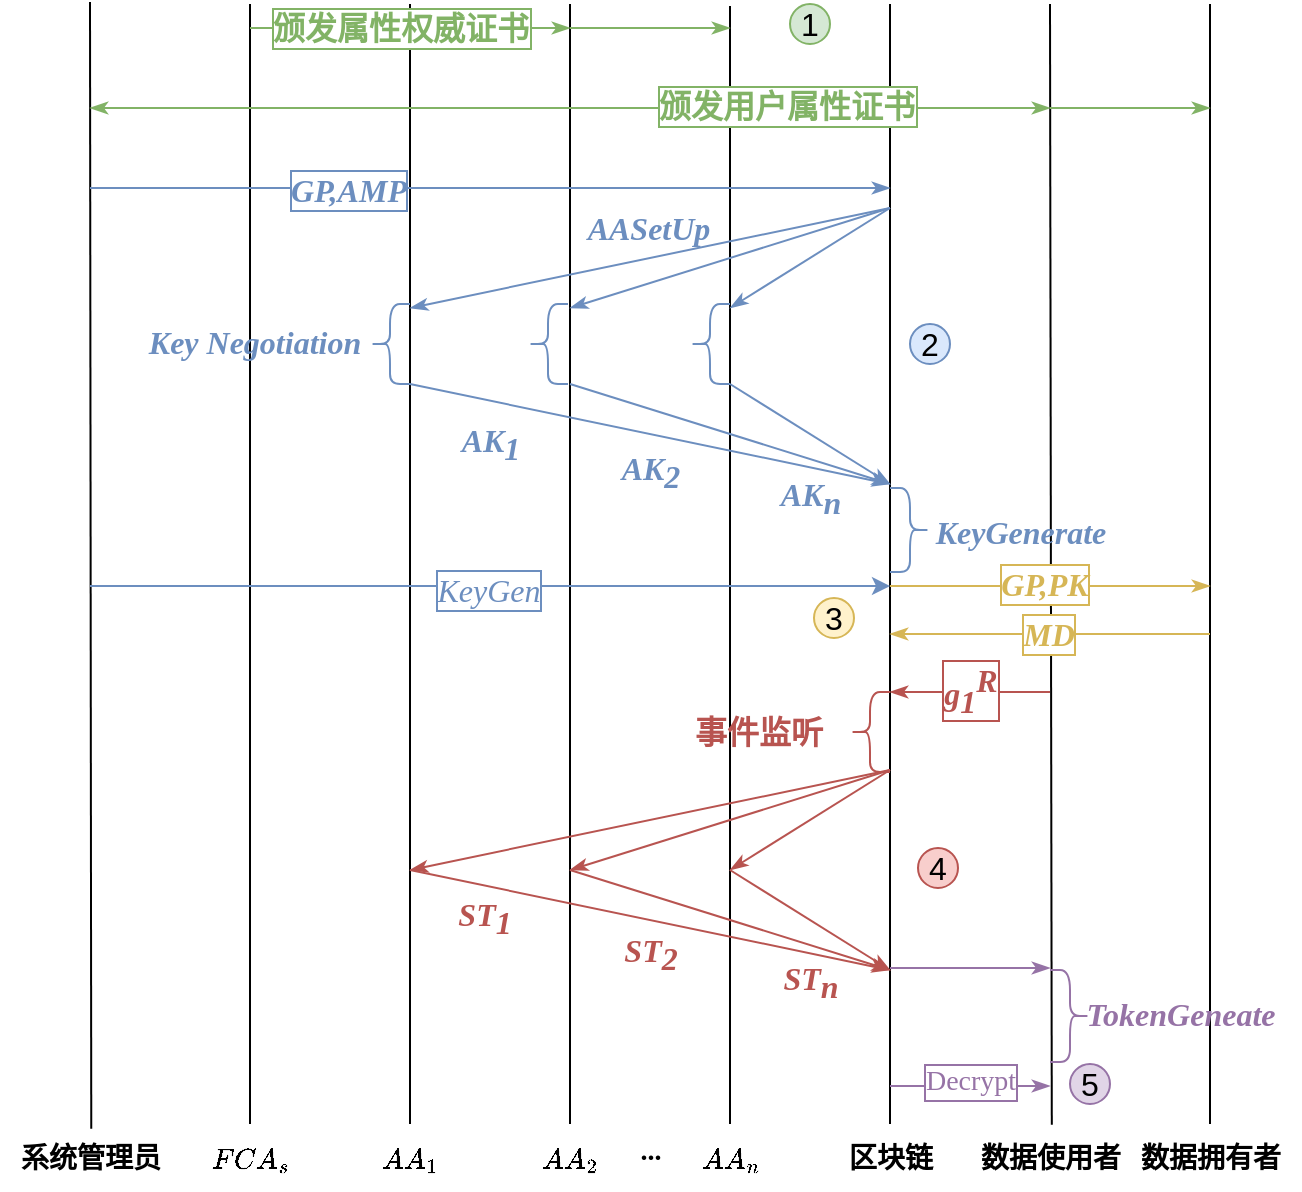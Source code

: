 <mxfile version="24.0.7" type="github">
  <diagram name="第 1 页" id="uIp9_sblfixBUAIgZwkg">
    <mxGraphModel dx="1621" dy="492" grid="1" gridSize="10" guides="1" tooltips="1" connect="1" arrows="1" fold="1" page="1" pageScale="1" pageWidth="827" pageHeight="1169" math="1" shadow="0">
      <root>
        <mxCell id="0" />
        <mxCell id="1" parent="0" />
        <mxCell id="2YJbEfZzeCw0bkBX_K2v-1" value="" style="endArrow=none;html=1;rounded=0;jumpStyle=sharp;endFill=0;fontFamily=Times New Roman;fontStyle=3;fontSize=16;" parent="1" edge="1">
          <mxGeometry width="50" height="50" relative="1" as="geometry">
            <mxPoint x="120" y="340" as="sourcePoint" />
            <mxPoint x="120" y="900" as="targetPoint" />
          </mxGeometry>
        </mxCell>
        <mxCell id="2YJbEfZzeCw0bkBX_K2v-4" value="" style="endArrow=none;html=1;rounded=0;jumpStyle=sharp;endFill=0;fontFamily=Times New Roman;fontStyle=3;fontSize=16;" parent="1" edge="1">
          <mxGeometry width="50" height="50" relative="1" as="geometry">
            <mxPoint x="360" y="341" as="sourcePoint" />
            <mxPoint x="360" y="900" as="targetPoint" />
          </mxGeometry>
        </mxCell>
        <mxCell id="2YJbEfZzeCw0bkBX_K2v-2" value="" style="endArrow=none;html=1;rounded=0;jumpStyle=sharp;endFill=0;fontFamily=Times New Roman;fontStyle=3;entryX=0.507;entryY=-0.02;entryDx=0;entryDy=0;entryPerimeter=0;fontSize=16;strokeWidth=1;" parent="1" target="2YJbEfZzeCw0bkBX_K2v-33" edge="1">
          <mxGeometry width="50" height="50" relative="1" as="geometry">
            <mxPoint x="40" y="339" as="sourcePoint" />
            <mxPoint x="40" y="880" as="targetPoint" />
          </mxGeometry>
        </mxCell>
        <mxCell id="2YJbEfZzeCw0bkBX_K2v-3" value="" style="endArrow=none;html=1;rounded=0;jumpStyle=sharp;endFill=0;fontFamily=Times New Roman;fontStyle=3;fontSize=16;" parent="1" edge="1">
          <mxGeometry width="50" height="50" relative="1" as="geometry">
            <mxPoint x="280" y="340" as="sourcePoint" />
            <mxPoint x="280" y="900" as="targetPoint" />
          </mxGeometry>
        </mxCell>
        <mxCell id="2YJbEfZzeCw0bkBX_K2v-5" value="" style="endArrow=none;html=1;rounded=0;jumpStyle=sharp;endFill=0;fontFamily=Times New Roman;fontStyle=3;fontSize=16;" parent="1" edge="1">
          <mxGeometry width="50" height="50" relative="1" as="geometry">
            <mxPoint x="200" y="340" as="sourcePoint" />
            <mxPoint x="200" y="900" as="targetPoint" />
          </mxGeometry>
        </mxCell>
        <mxCell id="2YJbEfZzeCw0bkBX_K2v-6" value="" style="endArrow=none;html=1;rounded=0;jumpStyle=sharp;endFill=0;fontFamily=Times New Roman;fontStyle=3;fontSize=16;" parent="1" edge="1">
          <mxGeometry width="50" height="50" relative="1" as="geometry">
            <mxPoint x="440" y="340" as="sourcePoint" />
            <mxPoint x="440" y="900" as="targetPoint" />
          </mxGeometry>
        </mxCell>
        <mxCell id="2YJbEfZzeCw0bkBX_K2v-7" value="" style="endArrow=none;html=1;rounded=0;jumpStyle=sharp;endFill=0;fontFamily=Times New Roman;fontStyle=3;fontSize=16;" parent="1" edge="1">
          <mxGeometry width="50" height="50" relative="1" as="geometry">
            <mxPoint x="600" y="340" as="sourcePoint" />
            <mxPoint x="600" y="900" as="targetPoint" />
          </mxGeometry>
        </mxCell>
        <mxCell id="2YJbEfZzeCw0bkBX_K2v-8" value="" style="endArrow=none;html=1;rounded=0;jumpStyle=sharp;endFill=0;fontFamily=Times New Roman;fontStyle=3;entryX=0.51;entryY=-0.087;entryDx=0;entryDy=0;entryPerimeter=0;fontSize=16;" parent="1" target="2YJbEfZzeCw0bkBX_K2v-42" edge="1">
          <mxGeometry width="50" height="50" relative="1" as="geometry">
            <mxPoint x="520" y="340" as="sourcePoint" />
            <mxPoint x="520" y="880" as="targetPoint" />
          </mxGeometry>
        </mxCell>
        <mxCell id="2YJbEfZzeCw0bkBX_K2v-10" value="" style="endArrow=classicThin;html=1;rounded=0;endFill=1;fontFamily=Times New Roman;fontStyle=3;fillColor=#d5e8d4;strokeColor=#82b366;fontSize=16;" parent="1" edge="1">
          <mxGeometry width="50" height="50" relative="1" as="geometry">
            <mxPoint x="120" y="352" as="sourcePoint" />
            <mxPoint x="280" y="352" as="targetPoint" />
          </mxGeometry>
        </mxCell>
        <mxCell id="2YJbEfZzeCw0bkBX_K2v-45" value="&lt;font style=&quot;font-style: normal; font-size: 16px;&quot; face=&quot;宋体&quot;&gt;颁发属性权威证书&lt;/font&gt;" style="edgeLabel;html=1;align=center;verticalAlign=middle;resizable=0;points=[];fontFamily=Times New Roman;fontStyle=3;fontColor=#82B366;fontSize=16;labelBorderColor=#82B366;" parent="2YJbEfZzeCw0bkBX_K2v-10" vertex="1" connectable="0">
          <mxGeometry x="-0.087" y="-2" relative="1" as="geometry">
            <mxPoint x="2" y="-2" as="offset" />
          </mxGeometry>
        </mxCell>
        <mxCell id="2YJbEfZzeCw0bkBX_K2v-11" value="" style="endArrow=classicThin;html=1;rounded=0;endFill=1;fontFamily=Times New Roman;fontStyle=3;fillColor=#d5e8d4;strokeColor=#82b366;fontSize=16;" parent="1" edge="1">
          <mxGeometry width="50" height="50" relative="1" as="geometry">
            <mxPoint x="280" y="352" as="sourcePoint" />
            <mxPoint x="360" y="352" as="targetPoint" />
          </mxGeometry>
        </mxCell>
        <mxCell id="2YJbEfZzeCw0bkBX_K2v-12" value="" style="endArrow=classicThin;html=1;rounded=0;endFill=1;fontFamily=Times New Roman;fontStyle=3;fillColor=#d5e8d4;strokeColor=#82b366;fontSize=16;" parent="1" edge="1">
          <mxGeometry width="50" height="50" relative="1" as="geometry">
            <mxPoint x="120" y="392" as="sourcePoint" />
            <mxPoint x="520" y="392" as="targetPoint" />
          </mxGeometry>
        </mxCell>
        <mxCell id="2YJbEfZzeCw0bkBX_K2v-46" value="&lt;font style=&quot;font-style: normal; font-size: 16px;&quot; face=&quot;宋体&quot;&gt;颁发用户属性证书&lt;/font&gt;" style="edgeLabel;html=1;align=center;verticalAlign=middle;resizable=0;points=[];fontFamily=Times New Roman;fontStyle=3;fontColor=#82B366;fontSize=16;labelBorderColor=#82B366;" parent="2YJbEfZzeCw0bkBX_K2v-12" vertex="1" connectable="0">
          <mxGeometry x="0.34" relative="1" as="geometry">
            <mxPoint y="-1" as="offset" />
          </mxGeometry>
        </mxCell>
        <mxCell id="2YJbEfZzeCw0bkBX_K2v-13" value="" style="endArrow=classicThin;html=1;rounded=0;endFill=1;fontFamily=Times New Roman;fontStyle=3;fillColor=#d5e8d4;strokeColor=#82b366;fontSize=16;" parent="1" edge="1">
          <mxGeometry width="50" height="50" relative="1" as="geometry">
            <mxPoint x="520" y="392" as="sourcePoint" />
            <mxPoint x="600" y="392" as="targetPoint" />
          </mxGeometry>
        </mxCell>
        <mxCell id="2YJbEfZzeCw0bkBX_K2v-16" value="" style="endArrow=classicThin;html=1;rounded=0;endFill=1;fontFamily=Times New Roman;fontStyle=3;fillColor=#dae8fc;strokeColor=#6c8ebf;fontSize=16;" parent="1" edge="1">
          <mxGeometry width="50" height="50" relative="1" as="geometry">
            <mxPoint x="40" y="432" as="sourcePoint" />
            <mxPoint x="440" y="432" as="targetPoint" />
          </mxGeometry>
        </mxCell>
        <mxCell id="2YJbEfZzeCw0bkBX_K2v-47" value="GP,AMP" style="edgeLabel;html=1;align=center;verticalAlign=middle;resizable=0;points=[];fontFamily=Times New Roman;fontStyle=3;fontColor=#6c8ebf;fontSize=16;labelBorderColor=#6C8EBF;" parent="2YJbEfZzeCw0bkBX_K2v-16" vertex="1" connectable="0">
          <mxGeometry x="-0.355" y="-1" relative="1" as="geometry">
            <mxPoint as="offset" />
          </mxGeometry>
        </mxCell>
        <mxCell id="2YJbEfZzeCw0bkBX_K2v-17" value="" style="endArrow=classicThin;html=1;rounded=0;endFill=1;fontFamily=Times New Roman;fontStyle=3;fillColor=#dae8fc;strokeColor=#6c8ebf;fontSize=16;" parent="1" edge="1">
          <mxGeometry width="50" height="50" relative="1" as="geometry">
            <mxPoint x="440" y="442" as="sourcePoint" />
            <mxPoint x="200" y="492" as="targetPoint" />
          </mxGeometry>
        </mxCell>
        <mxCell id="2YJbEfZzeCw0bkBX_K2v-18" value="" style="endArrow=classicThin;html=1;rounded=0;endFill=1;fontFamily=Times New Roman;fontStyle=3;fillColor=#dae8fc;strokeColor=#6c8ebf;fontSize=16;" parent="1" edge="1">
          <mxGeometry width="50" height="50" relative="1" as="geometry">
            <mxPoint x="440" y="442" as="sourcePoint" />
            <mxPoint x="280" y="492" as="targetPoint" />
          </mxGeometry>
        </mxCell>
        <mxCell id="2YJbEfZzeCw0bkBX_K2v-19" value="" style="endArrow=classicThin;html=1;rounded=0;endFill=1;fontFamily=Times New Roman;fontStyle=3;fillColor=#dae8fc;strokeColor=#6c8ebf;fontSize=16;" parent="1" edge="1">
          <mxGeometry width="50" height="50" relative="1" as="geometry">
            <mxPoint x="440" y="442" as="sourcePoint" />
            <mxPoint x="360" y="492" as="targetPoint" />
          </mxGeometry>
        </mxCell>
        <mxCell id="2YJbEfZzeCw0bkBX_K2v-20" value="" style="endArrow=classicThin;html=1;rounded=0;endFill=1;fontFamily=Times New Roman;fontStyle=3;fillColor=#dae8fc;strokeColor=#6c8ebf;fontSize=16;" parent="1" edge="1">
          <mxGeometry width="50" height="50" relative="1" as="geometry">
            <mxPoint x="200" y="530" as="sourcePoint" />
            <mxPoint x="440" y="580" as="targetPoint" />
          </mxGeometry>
        </mxCell>
        <mxCell id="2YJbEfZzeCw0bkBX_K2v-21" value="" style="endArrow=classicThin;html=1;rounded=0;endFill=1;fontFamily=Times New Roman;fontStyle=3;fillColor=#dae8fc;strokeColor=#6c8ebf;fontSize=16;" parent="1" edge="1">
          <mxGeometry width="50" height="50" relative="1" as="geometry">
            <mxPoint x="280" y="530" as="sourcePoint" />
            <mxPoint x="440" y="580" as="targetPoint" />
          </mxGeometry>
        </mxCell>
        <mxCell id="2YJbEfZzeCw0bkBX_K2v-22" value="" style="endArrow=classicThin;html=1;rounded=0;endFill=1;fontFamily=Times New Roman;fontStyle=3;fillColor=#dae8fc;strokeColor=#6c8ebf;fontSize=16;" parent="1" edge="1">
          <mxGeometry width="50" height="50" relative="1" as="geometry">
            <mxPoint x="360" y="530" as="sourcePoint" />
            <mxPoint x="440" y="580" as="targetPoint" />
          </mxGeometry>
        </mxCell>
        <mxCell id="2YJbEfZzeCw0bkBX_K2v-23" value="" style="endArrow=classicThin;html=1;rounded=0;endFill=1;fontFamily=Times New Roman;fontStyle=3;fillColor=#fff2cc;strokeColor=#d6b656;fontSize=16;" parent="1" edge="1">
          <mxGeometry width="50" height="50" relative="1" as="geometry">
            <mxPoint x="440" y="631" as="sourcePoint" />
            <mxPoint x="600" y="631" as="targetPoint" />
          </mxGeometry>
        </mxCell>
        <mxCell id="2YJbEfZzeCw0bkBX_K2v-53" value="GP,PK" style="edgeLabel;html=1;align=center;verticalAlign=middle;resizable=0;points=[];fontFamily=Times New Roman;fontStyle=3;fontColor=#d6b656;fontSize=16;labelBackgroundColor=default;labelBorderColor=#D6B656;" parent="2YJbEfZzeCw0bkBX_K2v-23" vertex="1" connectable="0">
          <mxGeometry x="0.412" y="1" relative="1" as="geometry">
            <mxPoint x="-36" as="offset" />
          </mxGeometry>
        </mxCell>
        <mxCell id="2YJbEfZzeCw0bkBX_K2v-24" value="" style="endArrow=classicThin;html=1;rounded=0;endFill=1;fontFamily=Times New Roman;fontStyle=3;fillColor=#f8cecc;strokeColor=#b85450;fontColor=#B85450;fontSize=16;" parent="1" edge="1">
          <mxGeometry width="50" height="50" relative="1" as="geometry">
            <mxPoint x="520" y="684" as="sourcePoint" />
            <mxPoint x="440" y="684" as="targetPoint" />
          </mxGeometry>
        </mxCell>
        <mxCell id="2YJbEfZzeCw0bkBX_K2v-66" value="g&lt;sub style=&quot;font-size: 16px;&quot;&gt;1&lt;/sub&gt;&lt;sup style=&quot;font-size: 16px;&quot;&gt;R&lt;/sup&gt;" style="edgeLabel;html=1;align=center;verticalAlign=middle;resizable=0;points=[];fontFamily=Times New Roman;fontStyle=3;fontColor=#B85450;fontSize=16;labelBorderColor=#B85450;" parent="2YJbEfZzeCw0bkBX_K2v-24" vertex="1" connectable="0">
          <mxGeometry y="-1" relative="1" as="geometry">
            <mxPoint as="offset" />
          </mxGeometry>
        </mxCell>
        <mxCell id="2YJbEfZzeCw0bkBX_K2v-25" value="" style="endArrow=classicThin;html=1;rounded=0;endFill=1;fontFamily=Times New Roman;fontStyle=3;fontColor=#B85450;fillColor=#f8cecc;strokeColor=#b85450;fontSize=16;" parent="1" edge="1">
          <mxGeometry width="50" height="50" relative="1" as="geometry">
            <mxPoint x="440" y="723" as="sourcePoint" />
            <mxPoint x="200" y="773" as="targetPoint" />
          </mxGeometry>
        </mxCell>
        <mxCell id="2YJbEfZzeCw0bkBX_K2v-26" value="" style="endArrow=classicThin;html=1;rounded=0;endFill=1;fontFamily=Times New Roman;fontStyle=3;fontColor=#B85450;fillColor=#f8cecc;strokeColor=#b85450;fontSize=16;" parent="1" edge="1">
          <mxGeometry width="50" height="50" relative="1" as="geometry">
            <mxPoint x="440" y="723" as="sourcePoint" />
            <mxPoint x="280" y="773" as="targetPoint" />
          </mxGeometry>
        </mxCell>
        <mxCell id="2YJbEfZzeCw0bkBX_K2v-27" value="" style="endArrow=classicThin;html=1;rounded=0;endFill=1;fontFamily=Times New Roman;fontStyle=3;fontColor=#B85450;fillColor=#f8cecc;strokeColor=#b85450;fontSize=16;" parent="1" edge="1">
          <mxGeometry width="50" height="50" relative="1" as="geometry">
            <mxPoint x="440" y="723" as="sourcePoint" />
            <mxPoint x="360" y="773" as="targetPoint" />
          </mxGeometry>
        </mxCell>
        <mxCell id="2YJbEfZzeCw0bkBX_K2v-28" value="" style="endArrow=classicThin;html=1;rounded=0;endFill=1;fontFamily=Times New Roman;fontStyle=3;fontColor=#B85450;fillColor=#f8cecc;strokeColor=#b85450;fontSize=16;" parent="1" edge="1">
          <mxGeometry width="50" height="50" relative="1" as="geometry">
            <mxPoint x="360" y="773" as="sourcePoint" />
            <mxPoint x="440" y="823" as="targetPoint" />
          </mxGeometry>
        </mxCell>
        <mxCell id="2YJbEfZzeCw0bkBX_K2v-29" value="" style="endArrow=classicThin;html=1;rounded=0;endFill=1;fontFamily=Times New Roman;fontStyle=3;fontColor=#B85450;fillColor=#f8cecc;strokeColor=#b85450;fontSize=16;" parent="1" edge="1">
          <mxGeometry width="50" height="50" relative="1" as="geometry">
            <mxPoint x="280" y="773" as="sourcePoint" />
            <mxPoint x="440" y="823" as="targetPoint" />
          </mxGeometry>
        </mxCell>
        <mxCell id="2YJbEfZzeCw0bkBX_K2v-30" value="" style="endArrow=classicThin;html=1;rounded=0;endFill=1;fontFamily=Times New Roman;fontStyle=3;fontColor=#B85450;fillColor=#f8cecc;strokeColor=#b85450;fontSize=16;" parent="1" edge="1">
          <mxGeometry width="50" height="50" relative="1" as="geometry">
            <mxPoint x="200" y="773" as="sourcePoint" />
            <mxPoint x="440" y="823" as="targetPoint" />
          </mxGeometry>
        </mxCell>
        <mxCell id="2YJbEfZzeCw0bkBX_K2v-31" value="" style="endArrow=classicThin;html=1;rounded=0;endFill=1;fontFamily=Times New Roman;fontStyle=0;fillColor=#e1d5e7;strokeColor=#9673a6;fontSize=14;" parent="1" edge="1">
          <mxGeometry width="50" height="50" relative="1" as="geometry">
            <mxPoint x="440" y="881" as="sourcePoint" />
            <mxPoint x="520" y="881" as="targetPoint" />
          </mxGeometry>
        </mxCell>
        <mxCell id="2YJbEfZzeCw0bkBX_K2v-67" value="Decrypt" style="edgeLabel;html=1;align=center;verticalAlign=middle;resizable=0;points=[];fontFamily=Times New Roman;fontStyle=0;fontColor=#9673a6;fontSize=14;labelBorderColor=#9673a6;" parent="2YJbEfZzeCw0bkBX_K2v-31" vertex="1" connectable="0">
          <mxGeometry x="0.1" y="-1" relative="1" as="geometry">
            <mxPoint x="-4" y="-3" as="offset" />
          </mxGeometry>
        </mxCell>
        <mxCell id="2YJbEfZzeCw0bkBX_K2v-33" value="&lt;font face=&quot;宋体&quot;&gt;系统管理员&lt;/font&gt;" style="text;html=1;align=center;verticalAlign=middle;resizable=0;points=[];autosize=1;strokeColor=none;fillColor=none;fontFamily=Times New Roman;fontStyle=1;fontSize=14;" parent="1" vertex="1">
          <mxGeometry x="-5" y="903" width="90" height="30" as="geometry" />
        </mxCell>
        <mxCell id="2YJbEfZzeCw0bkBX_K2v-34" value="$$FCA_s$$" style="text;html=1;align=center;verticalAlign=middle;resizable=0;points=[];autosize=1;strokeColor=none;fillColor=none;fontFamily=Times New Roman;fontStyle=1;fontSize=14;" parent="1" vertex="1">
          <mxGeometry x="75" y="903" width="90" height="30" as="geometry" />
        </mxCell>
        <mxCell id="2YJbEfZzeCw0bkBX_K2v-37" value="$$AA_1$$" style="text;html=1;align=center;verticalAlign=middle;resizable=0;points=[];autosize=1;strokeColor=none;fillColor=none;fontFamily=Times New Roman;fontStyle=1;fontSize=14;" parent="1" vertex="1">
          <mxGeometry x="155" y="903" width="90" height="30" as="geometry" />
        </mxCell>
        <mxCell id="2YJbEfZzeCw0bkBX_K2v-38" value="$$AA_2$$" style="text;html=1;align=center;verticalAlign=middle;resizable=0;points=[];autosize=1;strokeColor=none;fillColor=none;fontFamily=Times New Roman;fontStyle=1;fontSize=14;" parent="1" vertex="1">
          <mxGeometry x="235" y="903" width="90" height="30" as="geometry" />
        </mxCell>
        <mxCell id="2YJbEfZzeCw0bkBX_K2v-39" value="$$AA_n$$" style="text;html=1;align=center;verticalAlign=middle;resizable=0;points=[];autosize=1;strokeColor=none;fillColor=none;fontFamily=Times New Roman;fontStyle=1;fontSize=14;" parent="1" vertex="1">
          <mxGeometry x="315" y="903" width="90" height="30" as="geometry" />
        </mxCell>
        <mxCell id="2YJbEfZzeCw0bkBX_K2v-40" value="..." style="text;html=1;align=center;verticalAlign=middle;resizable=0;points=[];autosize=1;strokeColor=none;fillColor=none;fontFamily=Times New Roman;fontStyle=1;fontSize=14;" parent="1" vertex="1">
          <mxGeometry x="305" y="899" width="30" height="30" as="geometry" />
        </mxCell>
        <mxCell id="2YJbEfZzeCw0bkBX_K2v-41" value="区块链" style="text;html=1;align=center;verticalAlign=middle;resizable=0;points=[];autosize=1;strokeColor=none;fillColor=none;fontFamily=宋体;fontStyle=1;fontSize=14;" parent="1" vertex="1">
          <mxGeometry x="405" y="903" width="70" height="30" as="geometry" />
        </mxCell>
        <mxCell id="2YJbEfZzeCw0bkBX_K2v-42" value="数据使用者" style="text;html=1;align=center;verticalAlign=middle;resizable=0;points=[];autosize=1;strokeColor=none;fillColor=none;fontFamily=宋体;fontStyle=1;fontSize=14;" parent="1" vertex="1">
          <mxGeometry x="475" y="903" width="90" height="30" as="geometry" />
        </mxCell>
        <mxCell id="2YJbEfZzeCw0bkBX_K2v-43" value="数据拥有者" style="text;html=1;align=center;verticalAlign=middle;resizable=0;points=[];autosize=1;strokeColor=none;fillColor=none;fontFamily=宋体;fontStyle=1;fontSize=14;" parent="1" vertex="1">
          <mxGeometry x="555" y="903" width="90" height="30" as="geometry" />
        </mxCell>
        <mxCell id="2YJbEfZzeCw0bkBX_K2v-48" value="AK&lt;sub style=&quot;font-size: 16px;&quot;&gt;1&lt;/sub&gt;" style="text;html=1;align=center;verticalAlign=middle;resizable=0;points=[];autosize=1;fontFamily=Times New Roman;fontStyle=3;fontColor=#6c8ebf;fontSize=16;" parent="1" vertex="1">
          <mxGeometry x="215" y="540" width="50" height="40" as="geometry" />
        </mxCell>
        <mxCell id="2YJbEfZzeCw0bkBX_K2v-49" value="AK&lt;sub style=&quot;font-size: 16px;&quot;&gt;2&lt;/sub&gt;" style="text;html=1;align=center;verticalAlign=middle;resizable=0;points=[];autosize=1;strokeColor=none;fillColor=none;fontFamily=Times New Roman;fontStyle=3;fontColor=#6c8ebf;fontSize=16;" parent="1" vertex="1">
          <mxGeometry x="295" y="554" width="50" height="40" as="geometry" />
        </mxCell>
        <mxCell id="2YJbEfZzeCw0bkBX_K2v-50" value="AK&lt;span style=&quot;font-size: 16px;&quot;&gt;&lt;sub style=&quot;font-size: 16px;&quot;&gt;n&lt;/sub&gt;&lt;/span&gt;" style="text;html=1;align=center;verticalAlign=middle;resizable=0;points=[];autosize=1;strokeColor=none;fillColor=none;fontFamily=Times New Roman;fontStyle=3;fontColor=#6c8ebf;fontSize=16;" parent="1" vertex="1">
          <mxGeometry x="375" y="567" width="50" height="40" as="geometry" />
        </mxCell>
        <mxCell id="2YJbEfZzeCw0bkBX_K2v-51" value="" style="shape=curlyBracket;whiteSpace=wrap;html=1;rounded=1;flipH=1;labelPosition=right;verticalLabelPosition=middle;align=left;verticalAlign=middle;size=0.5;fontFamily=Times New Roman;fontStyle=3;fillColor=#dae8fc;strokeColor=#6c8ebf;fontSize=16;" parent="1" vertex="1">
          <mxGeometry x="440" y="582" width="20" height="42" as="geometry" />
        </mxCell>
        <mxCell id="2YJbEfZzeCw0bkBX_K2v-52" value="&lt;font color=&quot;#6c8ebf&quot; style=&quot;font-size: 16px;&quot;&gt;KeyGenerate&lt;/font&gt;" style="text;html=1;align=center;verticalAlign=middle;resizable=0;points=[];autosize=1;strokeColor=none;fillColor=none;fontFamily=Times New Roman;fontStyle=3;fontSize=16;" parent="1" vertex="1">
          <mxGeometry x="450" y="589" width="110" height="30" as="geometry" />
        </mxCell>
        <mxCell id="2YJbEfZzeCw0bkBX_K2v-56" value="" style="shape=curlyBracket;whiteSpace=wrap;html=1;rounded=1;labelPosition=left;verticalLabelPosition=middle;align=right;verticalAlign=middle;fontFamily=Times New Roman;fontStyle=3;fillColor=#f8cecc;strokeColor=#b85450;fontSize=16;" parent="1" vertex="1">
          <mxGeometry x="420" y="684" width="20" height="40" as="geometry" />
        </mxCell>
        <mxCell id="2YJbEfZzeCw0bkBX_K2v-57" value="&lt;font style=&quot;font-style: normal; font-size: 16px;&quot; face=&quot;宋体&quot;&gt;事件监听&lt;/font&gt;" style="text;html=1;align=center;verticalAlign=middle;resizable=0;points=[];autosize=1;strokeColor=none;fillColor=none;fontFamily=Times New Roman;fontStyle=3;fontColor=#B85450;fontSize=16;" parent="1" vertex="1">
          <mxGeometry x="329" y="689" width="90" height="30" as="geometry" />
        </mxCell>
        <mxCell id="2YJbEfZzeCw0bkBX_K2v-58" value="ST&lt;sub style=&quot;font-size: 16px;&quot;&gt;1&lt;/sub&gt;" style="text;html=1;align=center;verticalAlign=middle;resizable=0;points=[];autosize=1;strokeColor=none;fillColor=none;fontFamily=Times New Roman;fontStyle=3;fontColor=#B85450;fontSize=16;" parent="1" vertex="1">
          <mxGeometry x="212" y="777" width="50" height="40" as="geometry" />
        </mxCell>
        <mxCell id="2YJbEfZzeCw0bkBX_K2v-60" value="ST&lt;sub style=&quot;font-size: 16px;&quot;&gt;2&lt;/sub&gt;" style="text;html=1;align=center;verticalAlign=middle;resizable=0;points=[];autosize=1;strokeColor=none;fillColor=none;fontFamily=Times New Roman;fontStyle=3;fontColor=#B85450;fontSize=16;" parent="1" vertex="1">
          <mxGeometry x="295" y="795" width="50" height="40" as="geometry" />
        </mxCell>
        <mxCell id="2YJbEfZzeCw0bkBX_K2v-61" value="ST&lt;sub style=&quot;font-size: 16px;&quot;&gt;n&lt;/sub&gt;" style="text;html=1;align=center;verticalAlign=middle;resizable=0;points=[];autosize=1;strokeColor=none;fillColor=none;fontFamily=Times New Roman;fontStyle=3;fontColor=#B85450;fontSize=16;" parent="1" vertex="1">
          <mxGeometry x="375" y="809" width="50" height="40" as="geometry" />
        </mxCell>
        <mxCell id="2YJbEfZzeCw0bkBX_K2v-63" value="" style="shape=curlyBracket;whiteSpace=wrap;html=1;rounded=1;flipH=1;labelPosition=right;verticalLabelPosition=middle;align=left;verticalAlign=middle;size=0.5;fontFamily=Times New Roman;fontStyle=3;fillColor=#e1d5e7;strokeColor=#9673a6;fontSize=16;" parent="1" vertex="1">
          <mxGeometry x="520" y="823" width="20" height="46" as="geometry" />
        </mxCell>
        <mxCell id="2YJbEfZzeCw0bkBX_K2v-64" value="TokenGeneate" style="text;html=1;align=center;verticalAlign=middle;resizable=0;points=[];autosize=1;fontFamily=Times New Roman;fontStyle=3;fontSize=16;fontColor=#9673a6;" parent="1" vertex="1">
          <mxGeometry x="525" y="830" width="120" height="30" as="geometry" />
        </mxCell>
        <mxCell id="2YJbEfZzeCw0bkBX_K2v-68" value="" style="endArrow=classicThin;html=1;rounded=0;endFill=1;fontFamily=Times New Roman;fontStyle=3;fillColor=#fff2cc;strokeColor=#d6b656;fontSize=16;" parent="1" edge="1">
          <mxGeometry width="50" height="50" relative="1" as="geometry">
            <mxPoint x="600" y="655" as="sourcePoint" />
            <mxPoint x="440" y="655" as="targetPoint" />
          </mxGeometry>
        </mxCell>
        <mxCell id="2YJbEfZzeCw0bkBX_K2v-69" value="MD" style="edgeLabel;html=1;align=center;verticalAlign=middle;resizable=0;points=[];fontFamily=Times New Roman;fontStyle=3;fontColor=#D6B656;fontSize=16;labelBorderColor=#D6B656;" parent="2YJbEfZzeCw0bkBX_K2v-68" vertex="1" connectable="0">
          <mxGeometry x="-0.024" y="2" relative="1" as="geometry">
            <mxPoint x="-3" y="-2" as="offset" />
          </mxGeometry>
        </mxCell>
        <mxCell id="2YJbEfZzeCw0bkBX_K2v-71" value="" style="shape=curlyBracket;html=1;rounded=1;labelPosition=left;verticalLabelPosition=middle;align=right;verticalAlign=middle;fontFamily=Times New Roman;fontStyle=3;fillColor=#dae8fc;strokeColor=#6c8ebf;fontColor=#6c8ebf;fontSize=16;" parent="1" vertex="1">
          <mxGeometry x="180" y="490" width="20" height="40" as="geometry" />
        </mxCell>
        <mxCell id="2YJbEfZzeCw0bkBX_K2v-72" value="" style="shape=curlyBracket;html=1;rounded=1;labelPosition=left;verticalLabelPosition=middle;align=right;verticalAlign=middle;fontFamily=Times New Roman;fontStyle=3;fillColor=#dae8fc;strokeColor=#6c8ebf;fontColor=#6c8ebf;fontSize=16;" parent="1" vertex="1">
          <mxGeometry x="259" y="490" width="20" height="40" as="geometry" />
        </mxCell>
        <mxCell id="2YJbEfZzeCw0bkBX_K2v-74" value="" style="shape=curlyBracket;html=1;rounded=1;labelPosition=left;verticalLabelPosition=middle;align=right;verticalAlign=middle;fontFamily=Times New Roman;fontStyle=3;fillColor=#dae8fc;strokeColor=#6c8ebf;fontColor=#6c8ebf;fontSize=16;" parent="1" vertex="1">
          <mxGeometry x="340" y="490" width="20" height="40" as="geometry" />
        </mxCell>
        <mxCell id="2YJbEfZzeCw0bkBX_K2v-78" value="1" style="ellipse;whiteSpace=wrap;html=1;fillColor=#d5e8d4;strokeColor=#82b366;fontSize=16;" parent="1" vertex="1">
          <mxGeometry x="390" y="340" width="20" height="20" as="geometry" />
        </mxCell>
        <mxCell id="2YJbEfZzeCw0bkBX_K2v-79" value="2" style="ellipse;whiteSpace=wrap;html=1;fillColor=#dae8fc;strokeColor=#6c8ebf;fontSize=16;" parent="1" vertex="1">
          <mxGeometry x="450" y="500" width="20" height="20" as="geometry" />
        </mxCell>
        <mxCell id="2YJbEfZzeCw0bkBX_K2v-80" value="3" style="ellipse;whiteSpace=wrap;html=1;fillColor=#fff2cc;strokeColor=#d6b656;fontSize=16;" parent="1" vertex="1">
          <mxGeometry x="402" y="637" width="20" height="20" as="geometry" />
        </mxCell>
        <mxCell id="2YJbEfZzeCw0bkBX_K2v-81" value="4" style="ellipse;whiteSpace=wrap;html=1;fillColor=#f8cecc;strokeColor=#b85450;fontSize=16;" parent="1" vertex="1">
          <mxGeometry x="454" y="762" width="20" height="20" as="geometry" />
        </mxCell>
        <mxCell id="2YJbEfZzeCw0bkBX_K2v-82" value="5" style="ellipse;whiteSpace=wrap;html=1;fillColor=#e1d5e7;strokeColor=#9673a6;fontSize=16;" parent="1" vertex="1">
          <mxGeometry x="530" y="870" width="20" height="20" as="geometry" />
        </mxCell>
        <mxCell id="2YJbEfZzeCw0bkBX_K2v-83" value="&lt;font style=&quot;font-size: 16px;&quot; face=&quot;Times New Roman&quot; color=&quot;#6c8ebf&quot;&gt;&lt;i style=&quot;font-size: 16px;&quot;&gt;&lt;b style=&quot;font-size: 16px;&quot;&gt;Key Negotiation&lt;/b&gt;&lt;/i&gt;&lt;/font&gt;" style="text;html=1;align=center;verticalAlign=middle;resizable=0;points=[];autosize=1;strokeColor=none;fillColor=none;fontSize=16;" parent="1" vertex="1">
          <mxGeometry x="57" y="494" width="130" height="30" as="geometry" />
        </mxCell>
        <mxCell id="2YJbEfZzeCw0bkBX_K2v-85" value="" style="endArrow=classicThin;html=1;rounded=0;endFill=1;fillColor=#d5e8d4;strokeColor=#82b366;fontSize=16;" parent="1" edge="1">
          <mxGeometry width="50" height="50" relative="1" as="geometry">
            <mxPoint x="120" y="392" as="sourcePoint" />
            <mxPoint x="40" y="392" as="targetPoint" />
          </mxGeometry>
        </mxCell>
        <mxCell id="SBpCEvWJhNtqc0kfGiNu-1" value="" style="endArrow=classic;html=1;rounded=0;fillColor=#dae8fc;strokeColor=#6C8EBF;fontSize=16;" parent="1" edge="1">
          <mxGeometry width="50" height="50" relative="1" as="geometry">
            <mxPoint x="40" y="631" as="sourcePoint" />
            <mxPoint x="440" y="631" as="targetPoint" />
          </mxGeometry>
        </mxCell>
        <mxCell id="SBpCEvWJhNtqc0kfGiNu-3" value="KeyGen" style="edgeLabel;html=1;align=center;verticalAlign=middle;resizable=0;points=[];labelBorderColor=#6C8EBF;fontColor=#6C8EBF;fontStyle=2;fontFamily=Times New Roman;fontSize=16;" parent="SBpCEvWJhNtqc0kfGiNu-1" vertex="1" connectable="0">
          <mxGeometry x="-0.006" y="-2" relative="1" as="geometry">
            <mxPoint as="offset" />
          </mxGeometry>
        </mxCell>
        <mxCell id="hFGdiXI_Q_og7QuC66ej-4" value="" style="endArrow=classicThin;html=1;rounded=0;endFill=1;fontFamily=Times New Roman;fontStyle=3;fontColor=#B85450;fillColor=#e1d5e7;strokeColor=#9673a6;fontSize=16;" parent="1" edge="1">
          <mxGeometry width="50" height="50" relative="1" as="geometry">
            <mxPoint x="440" y="822" as="sourcePoint" />
            <mxPoint x="520" y="822" as="targetPoint" />
          </mxGeometry>
        </mxCell>
        <mxCell id="hFGdiXI_Q_og7QuC66ej-5" value="&lt;i style=&quot;font-size: 16px;&quot;&gt;&lt;font style=&quot;font-size: 16px;&quot; face=&quot;Times New Roman&quot;&gt;&lt;b style=&quot;font-size: 16px;&quot;&gt;AASetUp&lt;/b&gt;&lt;/font&gt;&lt;/i&gt;" style="text;html=1;align=center;verticalAlign=middle;resizable=0;points=[];autosize=1;strokeColor=none;fillColor=none;fontColor=#6c8ebf;fontSize=16;" parent="1" vertex="1">
          <mxGeometry x="279" y="437" width="80" height="30" as="geometry" />
        </mxCell>
      </root>
    </mxGraphModel>
  </diagram>
</mxfile>
